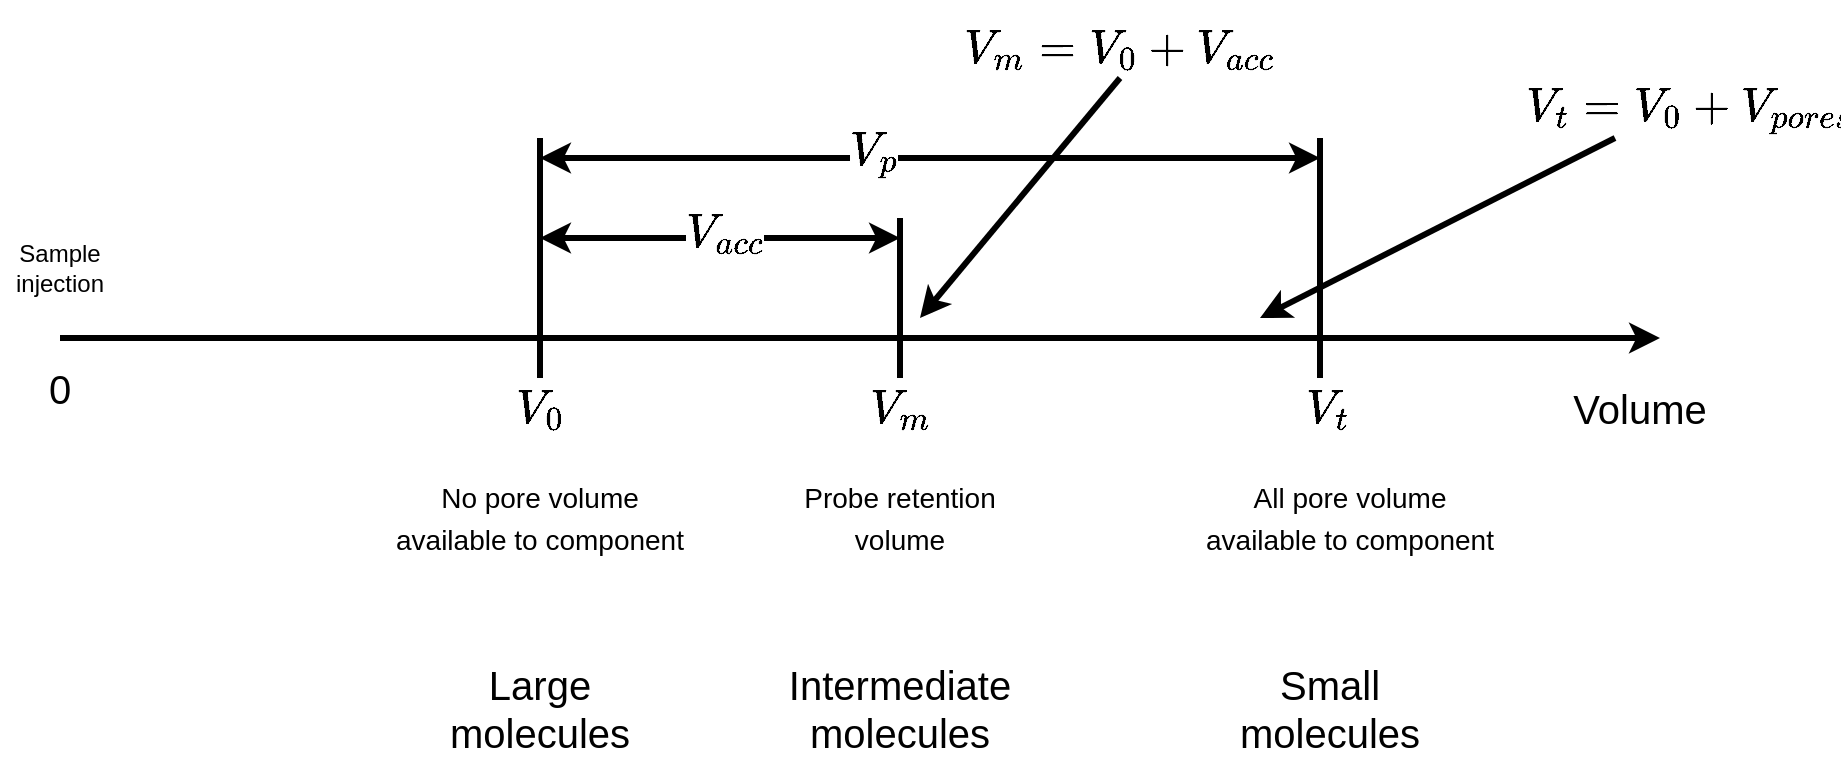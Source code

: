 <mxfile version="17.2.4" type="device"><diagram id="jgSJepzQXJL0Fi4rZ3Yn" name="Page-1"><mxGraphModel dx="1929" dy="857" grid="1" gridSize="10" guides="1" tooltips="1" connect="1" arrows="1" fold="1" page="1" pageScale="1" pageWidth="827" pageHeight="1169" math="1" shadow="0"><root><mxCell id="0"/><mxCell id="1" parent="0"/><mxCell id="wk7dyWRbsq-Q7BUAuErm-1" value="" style="endArrow=classic;html=1;rounded=0;strokeWidth=3;" parent="1" edge="1"><mxGeometry width="50" height="50" relative="1" as="geometry"><mxPoint x="-120" y="480" as="sourcePoint"/><mxPoint x="680" y="480" as="targetPoint"/></mxGeometry></mxCell><mxCell id="wk7dyWRbsq-Q7BUAuErm-2" value="" style="endArrow=none;html=1;rounded=0;strokeWidth=3;" parent="1" edge="1"><mxGeometry width="50" height="50" relative="1" as="geometry"><mxPoint x="120" y="500" as="sourcePoint"/><mxPoint x="120" y="380" as="targetPoint"/></mxGeometry></mxCell><mxCell id="wk7dyWRbsq-Q7BUAuErm-3" value="" style="endArrow=none;html=1;rounded=0;strokeWidth=3;" parent="1" edge="1"><mxGeometry width="50" height="50" relative="1" as="geometry"><mxPoint x="300" y="500" as="sourcePoint"/><mxPoint x="300" y="420" as="targetPoint"/></mxGeometry></mxCell><mxCell id="wk7dyWRbsq-Q7BUAuErm-4" value="&lt;font style=&quot;font-size: 20px;&quot;&gt;Volume&lt;/font&gt;" style="text;html=1;strokeColor=none;fillColor=none;align=center;verticalAlign=middle;whiteSpace=wrap;rounded=0;fontSize=20;" parent="1" vertex="1"><mxGeometry x="640" y="500" width="60" height="30" as="geometry"/></mxCell><mxCell id="wk7dyWRbsq-Q7BUAuErm-5" value="" style="endArrow=none;html=1;rounded=0;strokeWidth=3;" parent="1" edge="1"><mxGeometry width="50" height="50" relative="1" as="geometry"><mxPoint x="510" y="500" as="sourcePoint"/><mxPoint x="510" y="380" as="targetPoint"/></mxGeometry></mxCell><mxCell id="wk7dyWRbsq-Q7BUAuErm-6" value="$$V_0$$" style="text;html=1;strokeColor=none;fillColor=none;align=center;verticalAlign=middle;whiteSpace=wrap;rounded=0;fontSize=20;" parent="1" vertex="1"><mxGeometry x="100" y="500" width="40" height="30" as="geometry"/></mxCell><mxCell id="wk7dyWRbsq-Q7BUAuErm-7" value="$$V_m$$" style="text;html=1;strokeColor=none;fillColor=none;align=center;verticalAlign=middle;whiteSpace=wrap;rounded=0;fontSize=20;" parent="1" vertex="1"><mxGeometry x="250" y="500" width="100" height="30" as="geometry"/></mxCell><mxCell id="wk7dyWRbsq-Q7BUAuErm-8" value="$$V_t$$" style="text;html=1;strokeColor=none;fillColor=none;align=center;verticalAlign=middle;whiteSpace=wrap;rounded=0;fontSize=20;" parent="1" vertex="1"><mxGeometry x="490" y="500" width="49" height="30" as="geometry"/></mxCell><mxCell id="wk7dyWRbsq-Q7BUAuErm-10" value="$$V_m = V_0 + V_{acc}$$" style="text;html=1;strokeColor=none;fillColor=none;align=center;verticalAlign=middle;whiteSpace=wrap;rounded=0;fontSize=20;" parent="1" vertex="1"><mxGeometry x="330" y="320" width="160" height="30" as="geometry"/></mxCell><mxCell id="wk7dyWRbsq-Q7BUAuErm-11" value="" style="endArrow=classic;startArrow=classic;html=1;rounded=0;fontSize=14;strokeWidth=3;verticalAlign=top;align=center;" parent="1" edge="1"><mxGeometry width="50" height="50" relative="1" as="geometry"><mxPoint x="120" y="430" as="sourcePoint"/><mxPoint x="300" y="430" as="targetPoint"/></mxGeometry></mxCell><mxCell id="wk7dyWRbsq-Q7BUAuErm-12" value="$$V_{acc}$$" style="edgeLabel;html=1;align=left;verticalAlign=middle;resizable=0;points=[];fontSize=20;" parent="wk7dyWRbsq-Q7BUAuErm-11" vertex="1" connectable="0"><mxGeometry x="-0.216" y="3" relative="1" as="geometry"><mxPoint as="offset"/></mxGeometry></mxCell><mxCell id="wk7dyWRbsq-Q7BUAuErm-16" value="$$V_t = V_0 + V_{pores}$$" style="text;html=1;strokeColor=none;fillColor=none;align=center;verticalAlign=middle;whiteSpace=wrap;rounded=0;fontSize=20;" parent="1" vertex="1"><mxGeometry x="620" y="350" width="150" height="30" as="geometry"/></mxCell><mxCell id="wk7dyWRbsq-Q7BUAuErm-19" value="" style="endArrow=classic;html=1;rounded=0;fontSize=17;strokeWidth=3;exitX=0.25;exitY=1;exitDx=0;exitDy=0;" parent="1" source="wk7dyWRbsq-Q7BUAuErm-16" edge="1"><mxGeometry width="50" height="50" relative="1" as="geometry"><mxPoint x="550" y="430" as="sourcePoint"/><mxPoint x="480" y="470" as="targetPoint"/></mxGeometry></mxCell><mxCell id="wk7dyWRbsq-Q7BUAuErm-20" value="" style="endArrow=classic;html=1;rounded=0;fontSize=17;strokeWidth=3;exitX=0.5;exitY=1;exitDx=0;exitDy=0;" parent="1" source="wk7dyWRbsq-Q7BUAuErm-10" edge="1"><mxGeometry width="50" height="50" relative="1" as="geometry"><mxPoint x="400" y="510" as="sourcePoint"/><mxPoint x="310" y="470" as="targetPoint"/></mxGeometry></mxCell><mxCell id="wk7dyWRbsq-Q7BUAuErm-21" value="" style="endArrow=classic;startArrow=classic;html=1;rounded=0;fontSize=14;strokeWidth=3;verticalAlign=top;align=center;" parent="1" edge="1"><mxGeometry width="50" height="50" relative="1" as="geometry"><mxPoint x="120" y="390" as="sourcePoint"/><mxPoint x="510" y="390" as="targetPoint"/></mxGeometry></mxCell><mxCell id="wk7dyWRbsq-Q7BUAuErm-22" value="$$V_{p}$$" style="edgeLabel;html=1;align=left;verticalAlign=middle;resizable=0;points=[];fontSize=20;" parent="wk7dyWRbsq-Q7BUAuErm-21" vertex="1" connectable="0"><mxGeometry x="-0.216" y="3" relative="1" as="geometry"><mxPoint as="offset"/></mxGeometry></mxCell><mxCell id="wk7dyWRbsq-Q7BUAuErm-23" value="0" style="text;html=1;strokeColor=none;fillColor=none;align=center;verticalAlign=middle;whiteSpace=wrap;rounded=0;fontSize=20;" parent="1" vertex="1"><mxGeometry x="-150" y="490" width="60" height="30" as="geometry"/></mxCell><mxCell id="wk7dyWRbsq-Q7BUAuErm-24" value="&lt;span style=&quot;font-size: 14px&quot;&gt;No pore volume available to component&lt;/span&gt;" style="text;html=1;strokeColor=none;fillColor=none;align=center;verticalAlign=middle;whiteSpace=wrap;rounded=0;fontSize=17;" parent="1" vertex="1"><mxGeometry x="45" y="555" width="150" height="30" as="geometry"/></mxCell><mxCell id="wk7dyWRbsq-Q7BUAuErm-25" value="&lt;span style=&quot;font-size: 14px&quot;&gt;Probe retention volume&lt;/span&gt;" style="text;html=1;strokeColor=none;fillColor=none;align=center;verticalAlign=middle;whiteSpace=wrap;rounded=0;fontSize=17;" parent="1" vertex="1"><mxGeometry x="250" y="555" width="100" height="30" as="geometry"/></mxCell><mxCell id="wk7dyWRbsq-Q7BUAuErm-26" value="&lt;span style=&quot;font-size: 14px&quot;&gt;All pore volume available to component&lt;br&gt;&lt;/span&gt;" style="text;html=1;strokeColor=none;fillColor=none;align=center;verticalAlign=middle;whiteSpace=wrap;rounded=0;fontSize=17;" parent="1" vertex="1"><mxGeometry x="450" y="540" width="150" height="60" as="geometry"/></mxCell><mxCell id="KHEUFux2DyRITBkt-oU8-2" value="Sample injection" style="text;html=1;strokeColor=none;fillColor=none;align=center;verticalAlign=middle;whiteSpace=wrap;rounded=0;" vertex="1" parent="1"><mxGeometry x="-150" y="430" width="60" height="30" as="geometry"/></mxCell><mxCell id="KHEUFux2DyRITBkt-oU8-6" value="&lt;font style=&quot;font-size: 20px&quot;&gt;Large molecules&lt;/font&gt;" style="text;html=1;strokeColor=none;fillColor=none;align=center;verticalAlign=middle;whiteSpace=wrap;rounded=0;" vertex="1" parent="1"><mxGeometry x="65" y="650" width="110" height="30" as="geometry"/></mxCell><mxCell id="KHEUFux2DyRITBkt-oU8-7" value="Intermediate molecules" style="text;html=1;strokeColor=none;fillColor=none;align=center;verticalAlign=middle;whiteSpace=wrap;rounded=0;fontSize=20;" vertex="1" parent="1"><mxGeometry x="270" y="650" width="60" height="30" as="geometry"/></mxCell><mxCell id="KHEUFux2DyRITBkt-oU8-8" value="Small &lt;br&gt;molecules" style="text;html=1;strokeColor=none;fillColor=none;align=center;verticalAlign=middle;whiteSpace=wrap;rounded=0;fontSize=20;" vertex="1" parent="1"><mxGeometry x="484.5" y="650" width="60" height="30" as="geometry"/></mxCell></root></mxGraphModel></diagram></mxfile>